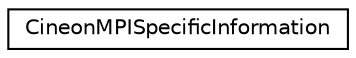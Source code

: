 digraph G
{
  edge [fontname="Helvetica",fontsize="10",labelfontname="Helvetica",labelfontsize="10"];
  node [fontname="Helvetica",fontsize="10",shape=record];
  rankdir=LR;
  Node1 [label="CineonMPISpecificInformation",height=0.2,width=0.4,color="black", fillcolor="white", style="filled",URL="$d2/dad/structCineonMPISpecificInformation.html"];
}
